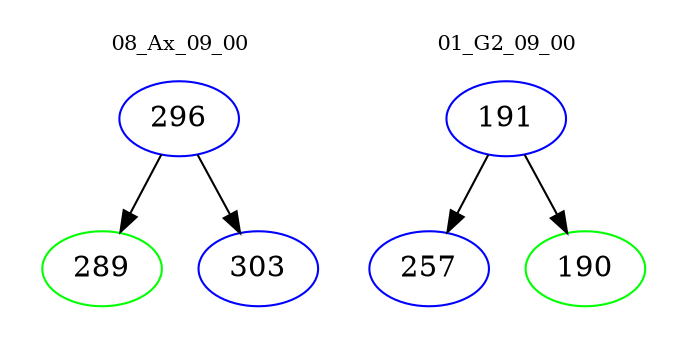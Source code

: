 digraph{
subgraph cluster_0 {
color = white
label = "08_Ax_09_00";
fontsize=10;
T0_296 [label="296", color="blue"]
T0_296 -> T0_289 [color="black"]
T0_289 [label="289", color="green"]
T0_296 -> T0_303 [color="black"]
T0_303 [label="303", color="blue"]
}
subgraph cluster_1 {
color = white
label = "01_G2_09_00";
fontsize=10;
T1_191 [label="191", color="blue"]
T1_191 -> T1_257 [color="black"]
T1_257 [label="257", color="blue"]
T1_191 -> T1_190 [color="black"]
T1_190 [label="190", color="green"]
}
}
